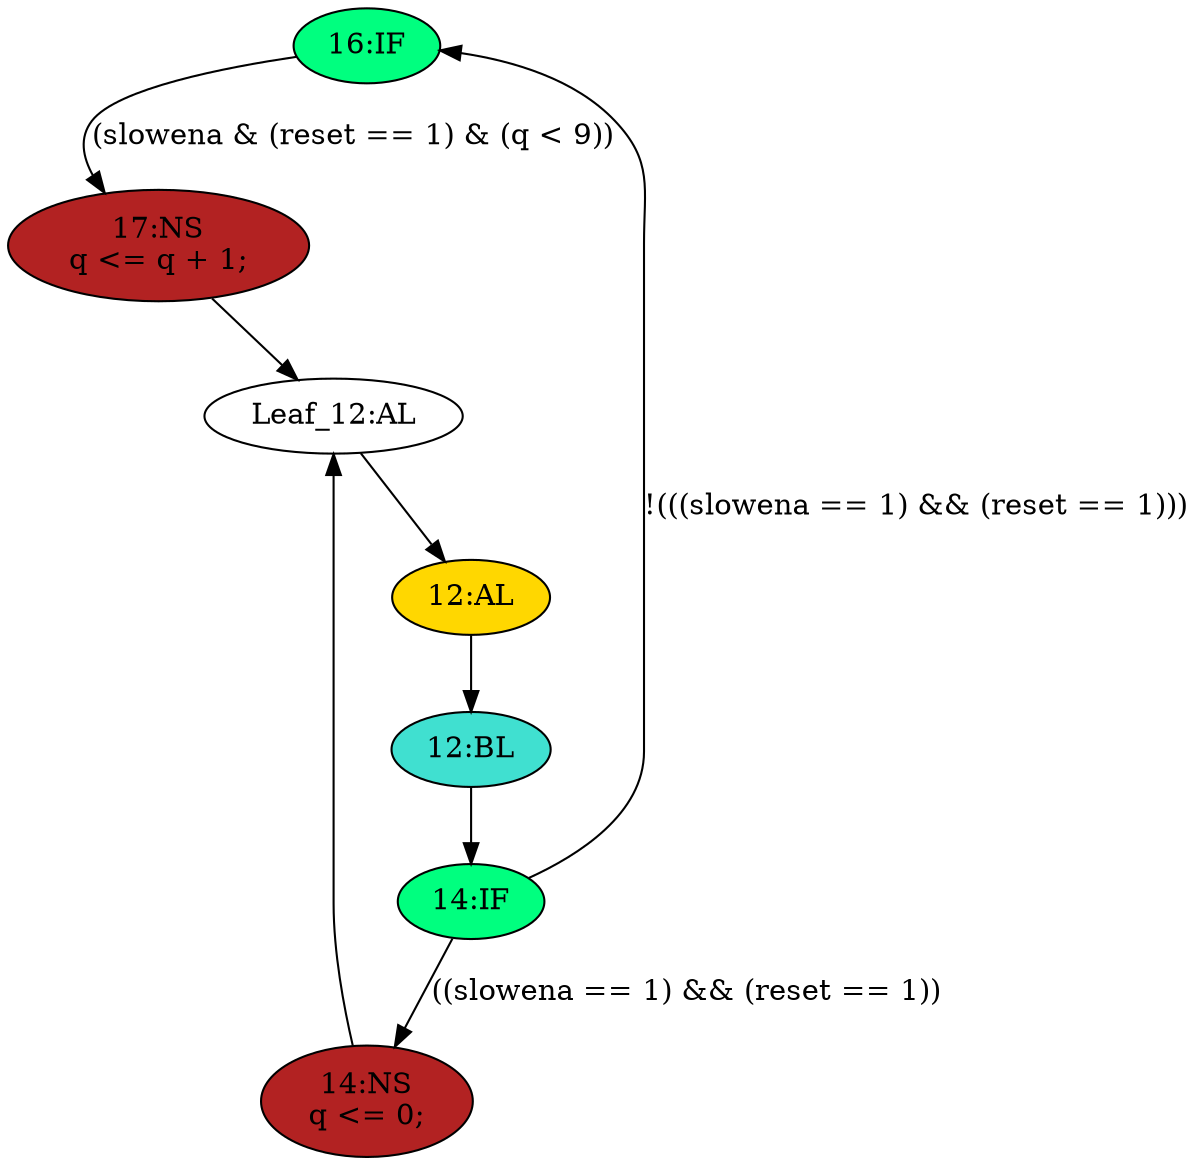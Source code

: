 strict digraph "compose( ,  )" {
	node [label="\N"];
	"16:IF"	[ast="<pyverilog.vparser.ast.IfStatement object at 0x7f7aaec8e4d0>",
		fillcolor=springgreen,
		label="16:IF",
		statements="[]",
		style=filled,
		typ=IfStatement];
	"17:NS"	[ast="<pyverilog.vparser.ast.NonblockingSubstitution object at 0x7f7aaecf1050>",
		fillcolor=firebrick,
		label="17:NS
q <= q + 1;",
		statements="[<pyverilog.vparser.ast.NonblockingSubstitution object at 0x7f7aaecf1050>]",
		style=filled,
		typ=NonblockingSubstitution];
	"16:IF" -> "17:NS"	[cond="['slowena', 'reset', 'q']",
		label="(slowena & (reset == 1) & (q < 9))",
		lineno=16];
	"Leaf_12:AL"	[def_var="['q']",
		label="Leaf_12:AL"];
	"17:NS" -> "Leaf_12:AL"	[cond="[]",
		lineno=None];
	"14:IF"	[ast="<pyverilog.vparser.ast.IfStatement object at 0x7f7aaece3d10>",
		fillcolor=springgreen,
		label="14:IF",
		statements="[]",
		style=filled,
		typ=IfStatement];
	"14:IF" -> "16:IF"	[cond="['slowena', 'reset']",
		label="!(((slowena == 1) && (reset == 1)))",
		lineno=14];
	"14:NS"	[ast="<pyverilog.vparser.ast.NonblockingSubstitution object at 0x7f7aaece3790>",
		fillcolor=firebrick,
		label="14:NS
q <= 0;",
		statements="[<pyverilog.vparser.ast.NonblockingSubstitution object at 0x7f7aaece3790>]",
		style=filled,
		typ=NonblockingSubstitution];
	"14:IF" -> "14:NS"	[cond="['slowena', 'reset']",
		label="((slowena == 1) && (reset == 1))",
		lineno=14];
	"12:BL"	[ast="<pyverilog.vparser.ast.Block object at 0x7f7aaed75690>",
		fillcolor=turquoise,
		label="12:BL",
		statements="[]",
		style=filled,
		typ=Block];
	"12:BL" -> "14:IF"	[cond="[]",
		lineno=None];
	"12:AL"	[ast="<pyverilog.vparser.ast.Always object at 0x7f7aaec83fd0>",
		clk_sens=True,
		fillcolor=gold,
		label="12:AL",
		sens="['clk']",
		statements="[]",
		style=filled,
		typ=Always,
		use_var="['reset', 'q', 'slowena']"];
	"12:AL" -> "12:BL"	[cond="[]",
		lineno=None];
	"Leaf_12:AL" -> "12:AL";
	"14:NS" -> "Leaf_12:AL"	[cond="[]",
		lineno=None];
}
